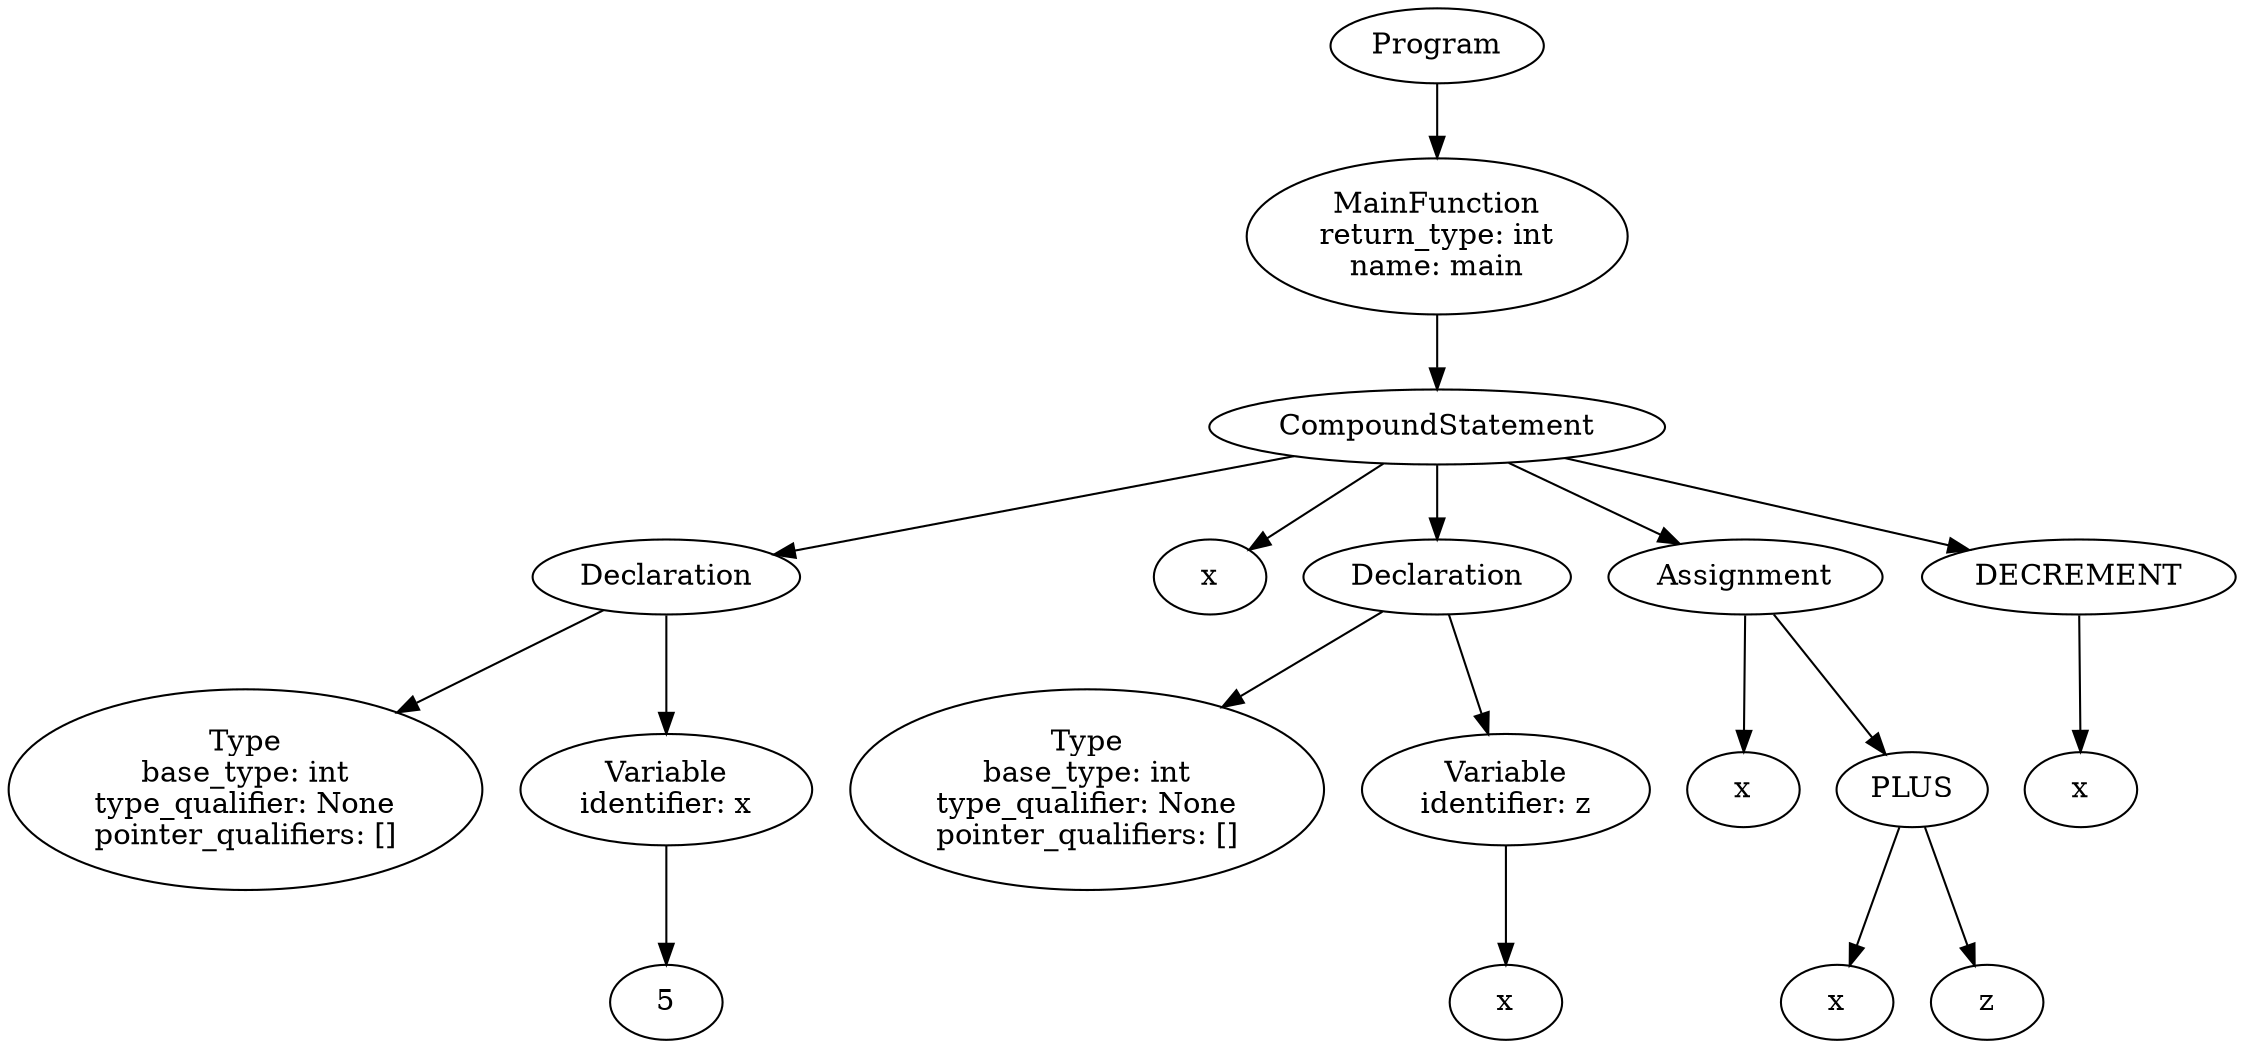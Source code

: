 digraph ExpressionGraph {
140242990070176 [label="Program"];
140242990070176 -> 140242990259744;
140242990259744 [label="MainFunction\nreturn_type: int\nname: main"];
140242990259744 -> 140242990070896;
140242990070896 [label="CompoundStatement"];
140242990070896 -> 140242990226400;
140242990226400 [label="Declaration"];
140242990226400 -> 140242990258112;
140242990258112 [label="Type\nbase_type: int\ntype_qualifier: None\npointer_qualifiers: []"];
140242990226400 -> 140242990257584;
140242990257584 [label="Variable\nidentifier: x"];
140242990257584 -> 140242990256576;
140242990256576 [label="5"];
140242990070896 -> 140242990258208;
140242990258208 [label="x"];
140242990070896 -> 140242990258304;
140242990258304 [label="Declaration"];
140242990258304 -> 140242990258400;
140242990258400 [label="Type\nbase_type: int\ntype_qualifier: None\npointer_qualifiers: []"];
140242990258304 -> 140242990260128;
140242990260128 [label="Variable\nidentifier: z"];
140242990260128 -> 140242990257344;
140242990257344 [label="x"];
140242990070896 -> 140242990257968;
140242990257968 [label="Assignment"];
140242990257968 -> 140242990256240;
140242990256240 [label="x"];
140242990257968 -> 140242990256720;
140242990256720 [label="PLUS"];
140242990256720 -> 140242990259600;
140242990256720 -> 140242990259696;
140242990259600 [label="x"];
140242990259696 [label="z"];
140242990070896 -> 140242990258064;
140242990258064 [label="DECREMENT"];
140242990258064 -> 140242990259648;
140242990259648 [label="x"];
}
